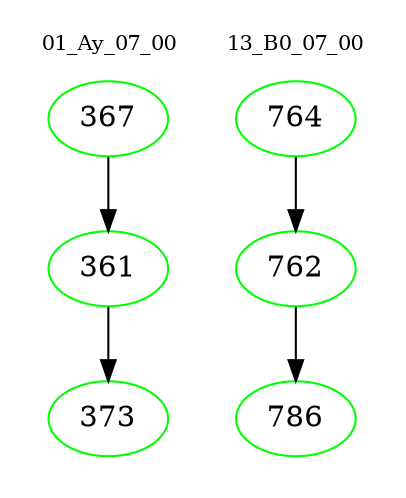 digraph{
subgraph cluster_0 {
color = white
label = "01_Ay_07_00";
fontsize=10;
T0_367 [label="367", color="green"]
T0_367 -> T0_361 [color="black"]
T0_361 [label="361", color="green"]
T0_361 -> T0_373 [color="black"]
T0_373 [label="373", color="green"]
}
subgraph cluster_1 {
color = white
label = "13_B0_07_00";
fontsize=10;
T1_764 [label="764", color="green"]
T1_764 -> T1_762 [color="black"]
T1_762 [label="762", color="green"]
T1_762 -> T1_786 [color="black"]
T1_786 [label="786", color="green"]
}
}

